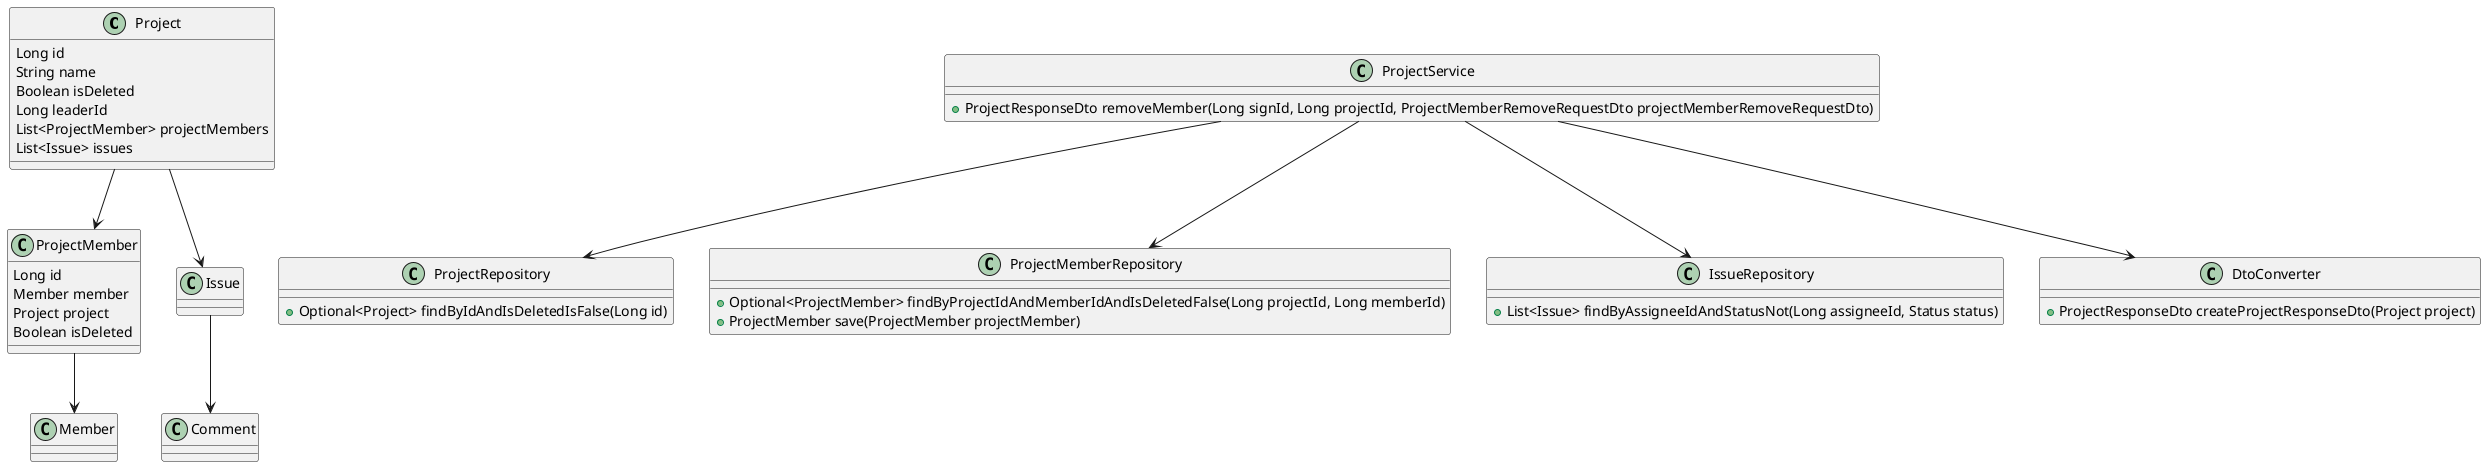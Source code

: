 @startuml
class Project {
    Long id
    String name
    Boolean isDeleted
    Long leaderId
    List<ProjectMember> projectMembers
    List<Issue> issues
}

class ProjectService {
    +ProjectResponseDto removeMember(Long signId, Long projectId, ProjectMemberRemoveRequestDto projectMemberRemoveRequestDto)
}

class ProjectRepository {
    +Optional<Project> findByIdAndIsDeletedIsFalse(Long id)
}

class ProjectMember {
    Long id
    Member member
    Project project
    Boolean isDeleted
}

class ProjectMemberRepository {
    +Optional<ProjectMember> findByProjectIdAndMemberIdAndIsDeletedFalse(Long projectId, Long memberId)
    +ProjectMember save(ProjectMember projectMember)
}

class IssueRepository {
    +List<Issue> findByAssigneeIdAndStatusNot(Long assigneeId, Status status)
}

class DtoConverter {
    +ProjectResponseDto createProjectResponseDto(Project project)
}

ProjectService --> ProjectRepository
ProjectService --> ProjectMemberRepository
ProjectService --> IssueRepository
ProjectService --> DtoConverter
Project --> ProjectMember
Project --> Issue
ProjectMember --> Member
Issue --> Comment
@enduml
